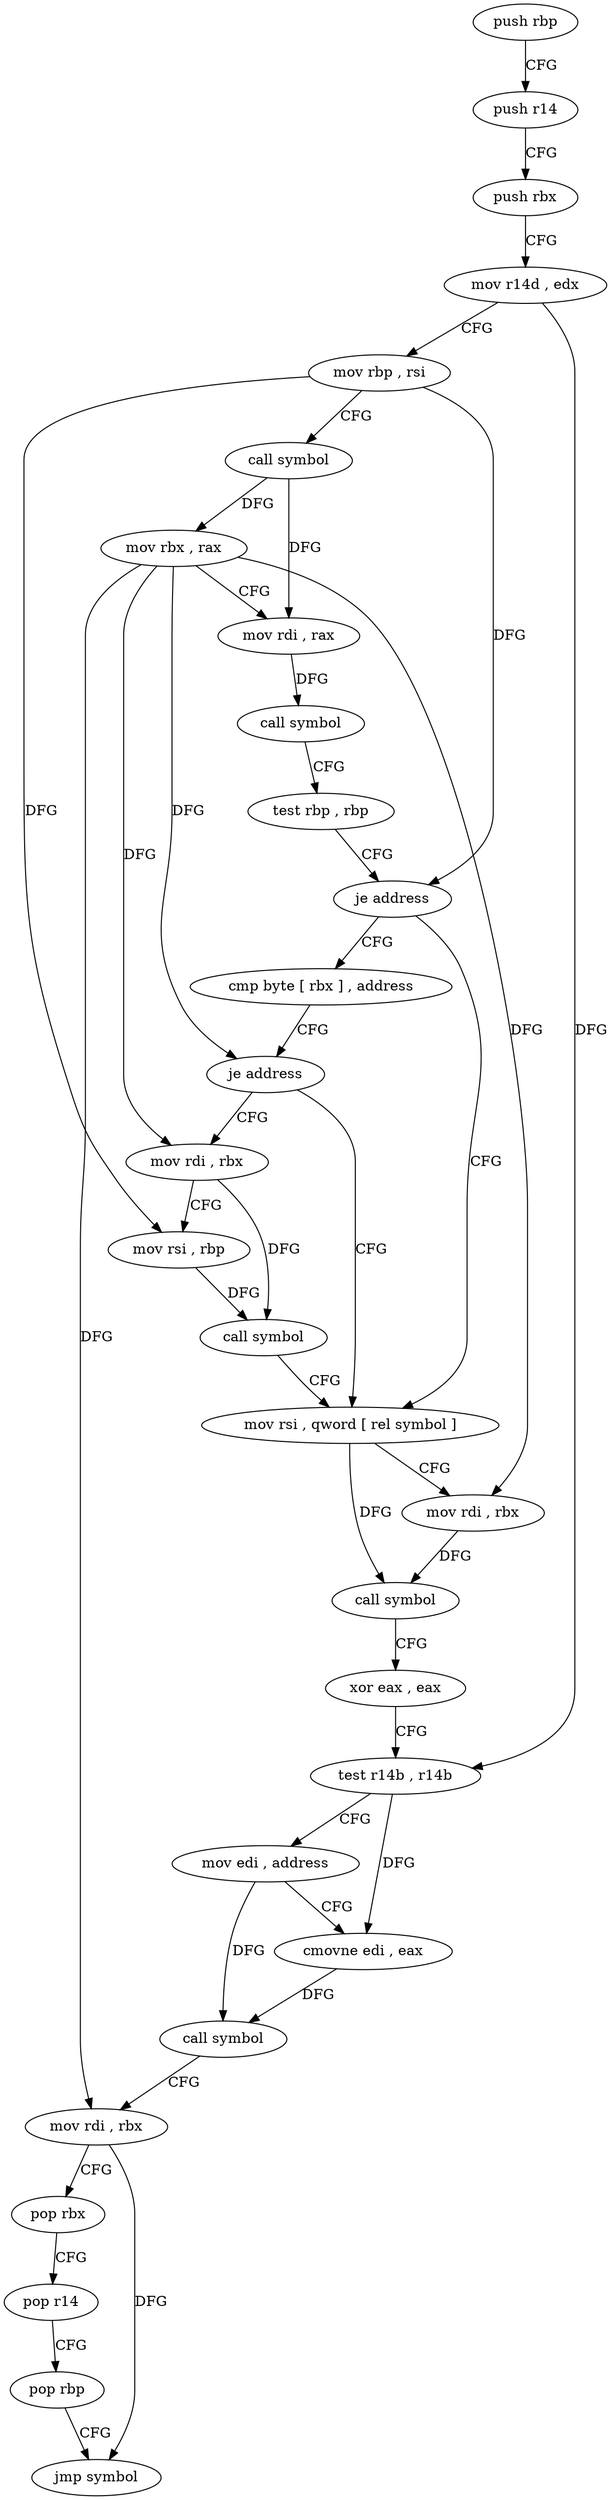 digraph "func" {
"4200592" [label = "push rbp" ]
"4200593" [label = "push r14" ]
"4200595" [label = "push rbx" ]
"4200596" [label = "mov r14d , edx" ]
"4200599" [label = "mov rbp , rsi" ]
"4200602" [label = "call symbol" ]
"4200607" [label = "mov rbx , rax" ]
"4200610" [label = "mov rdi , rax" ]
"4200613" [label = "call symbol" ]
"4200618" [label = "test rbp , rbp" ]
"4200621" [label = "je address" ]
"4200639" [label = "mov rsi , qword [ rel symbol ]" ]
"4200623" [label = "cmp byte [ rbx ] , address" ]
"4200646" [label = "mov rdi , rbx" ]
"4200649" [label = "call symbol" ]
"4200654" [label = "xor eax , eax" ]
"4200656" [label = "test r14b , r14b" ]
"4200659" [label = "mov edi , address" ]
"4200664" [label = "cmovne edi , eax" ]
"4200667" [label = "call symbol" ]
"4200672" [label = "mov rdi , rbx" ]
"4200675" [label = "pop rbx" ]
"4200676" [label = "pop r14" ]
"4200678" [label = "pop rbp" ]
"4200679" [label = "jmp symbol" ]
"4200626" [label = "je address" ]
"4200628" [label = "mov rdi , rbx" ]
"4200631" [label = "mov rsi , rbp" ]
"4200634" [label = "call symbol" ]
"4200592" -> "4200593" [ label = "CFG" ]
"4200593" -> "4200595" [ label = "CFG" ]
"4200595" -> "4200596" [ label = "CFG" ]
"4200596" -> "4200599" [ label = "CFG" ]
"4200596" -> "4200656" [ label = "DFG" ]
"4200599" -> "4200602" [ label = "CFG" ]
"4200599" -> "4200621" [ label = "DFG" ]
"4200599" -> "4200631" [ label = "DFG" ]
"4200602" -> "4200607" [ label = "DFG" ]
"4200602" -> "4200610" [ label = "DFG" ]
"4200607" -> "4200610" [ label = "CFG" ]
"4200607" -> "4200646" [ label = "DFG" ]
"4200607" -> "4200626" [ label = "DFG" ]
"4200607" -> "4200672" [ label = "DFG" ]
"4200607" -> "4200628" [ label = "DFG" ]
"4200610" -> "4200613" [ label = "DFG" ]
"4200613" -> "4200618" [ label = "CFG" ]
"4200618" -> "4200621" [ label = "CFG" ]
"4200621" -> "4200639" [ label = "CFG" ]
"4200621" -> "4200623" [ label = "CFG" ]
"4200639" -> "4200646" [ label = "CFG" ]
"4200639" -> "4200649" [ label = "DFG" ]
"4200623" -> "4200626" [ label = "CFG" ]
"4200646" -> "4200649" [ label = "DFG" ]
"4200649" -> "4200654" [ label = "CFG" ]
"4200654" -> "4200656" [ label = "CFG" ]
"4200656" -> "4200659" [ label = "CFG" ]
"4200656" -> "4200664" [ label = "DFG" ]
"4200659" -> "4200664" [ label = "CFG" ]
"4200659" -> "4200667" [ label = "DFG" ]
"4200664" -> "4200667" [ label = "DFG" ]
"4200667" -> "4200672" [ label = "CFG" ]
"4200672" -> "4200675" [ label = "CFG" ]
"4200672" -> "4200679" [ label = "DFG" ]
"4200675" -> "4200676" [ label = "CFG" ]
"4200676" -> "4200678" [ label = "CFG" ]
"4200678" -> "4200679" [ label = "CFG" ]
"4200626" -> "4200639" [ label = "CFG" ]
"4200626" -> "4200628" [ label = "CFG" ]
"4200628" -> "4200631" [ label = "CFG" ]
"4200628" -> "4200634" [ label = "DFG" ]
"4200631" -> "4200634" [ label = "DFG" ]
"4200634" -> "4200639" [ label = "CFG" ]
}
